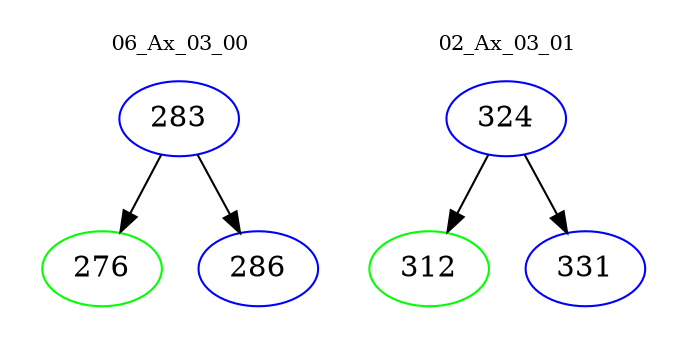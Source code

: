 digraph{
subgraph cluster_0 {
color = white
label = "06_Ax_03_00";
fontsize=10;
T0_283 [label="283", color="blue"]
T0_283 -> T0_276 [color="black"]
T0_276 [label="276", color="green"]
T0_283 -> T0_286 [color="black"]
T0_286 [label="286", color="blue"]
}
subgraph cluster_1 {
color = white
label = "02_Ax_03_01";
fontsize=10;
T1_324 [label="324", color="blue"]
T1_324 -> T1_312 [color="black"]
T1_312 [label="312", color="green"]
T1_324 -> T1_331 [color="black"]
T1_331 [label="331", color="blue"]
}
}
